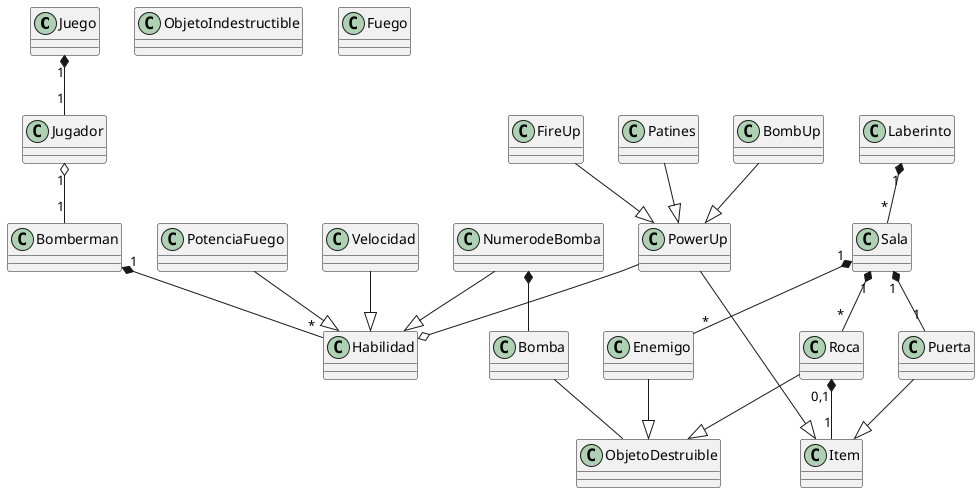 @startuml bomberman 

class Juego
class Jugador 

class Bomberman 
class Habilidad 
class Enemigo
class PotenciaFuego
class NumerodeBomba
class Velocidad 

class Laberinto
class Puerta 
class Sala 
class Roca
class ObjetoDestruible
class ObjetoIndestructible 

class Bomba
class PowerUp
class Fuego 
class FireUp
class Patines 
class BombUp
class Item

Juego "1" *--"1" Jugador
Jugador "1" o--"1" Bomberman 
Bomberman "1" *-- "*" Habilidad

BombUp--|> PowerUp
FireUp--|> PowerUp
Patines--|> PowerUp

PotenciaFuego--|> Habilidad
Velocidad--|> Habilidad
NumerodeBomba--|> Habilidad 

PowerUp --o Habilidad

NumerodeBomba *-- Bomba

Laberinto "1" *--"*" Sala
Sala"1" *-- "1" Puerta 
Sala "1" *-- "*" Roca
Sala "1" *-- "*" Enemigo
Roca"0,1" *--"1" Item 

Puerta --|> Item
PowerUp --|> Item

Roca--|> ObjetoDestruible
Enemigo--|> ObjetoDestruible

Bomba O-- ObjetoDestruible








